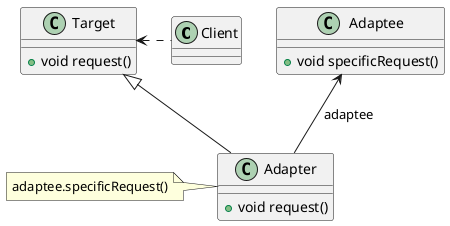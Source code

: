 @startuml

class Client {
}

class Target {
+void request()
}

class Adapter extends Target {
+void request()
}

class Adaptee {
+void specificRequest()
}


note left of Adapter
adaptee.specificRequest()
end note

Adapter -up-> Adaptee : adaptee
/' Adapter class has an object of Adaptee(association) '/
Client .left.> Target

@enduml